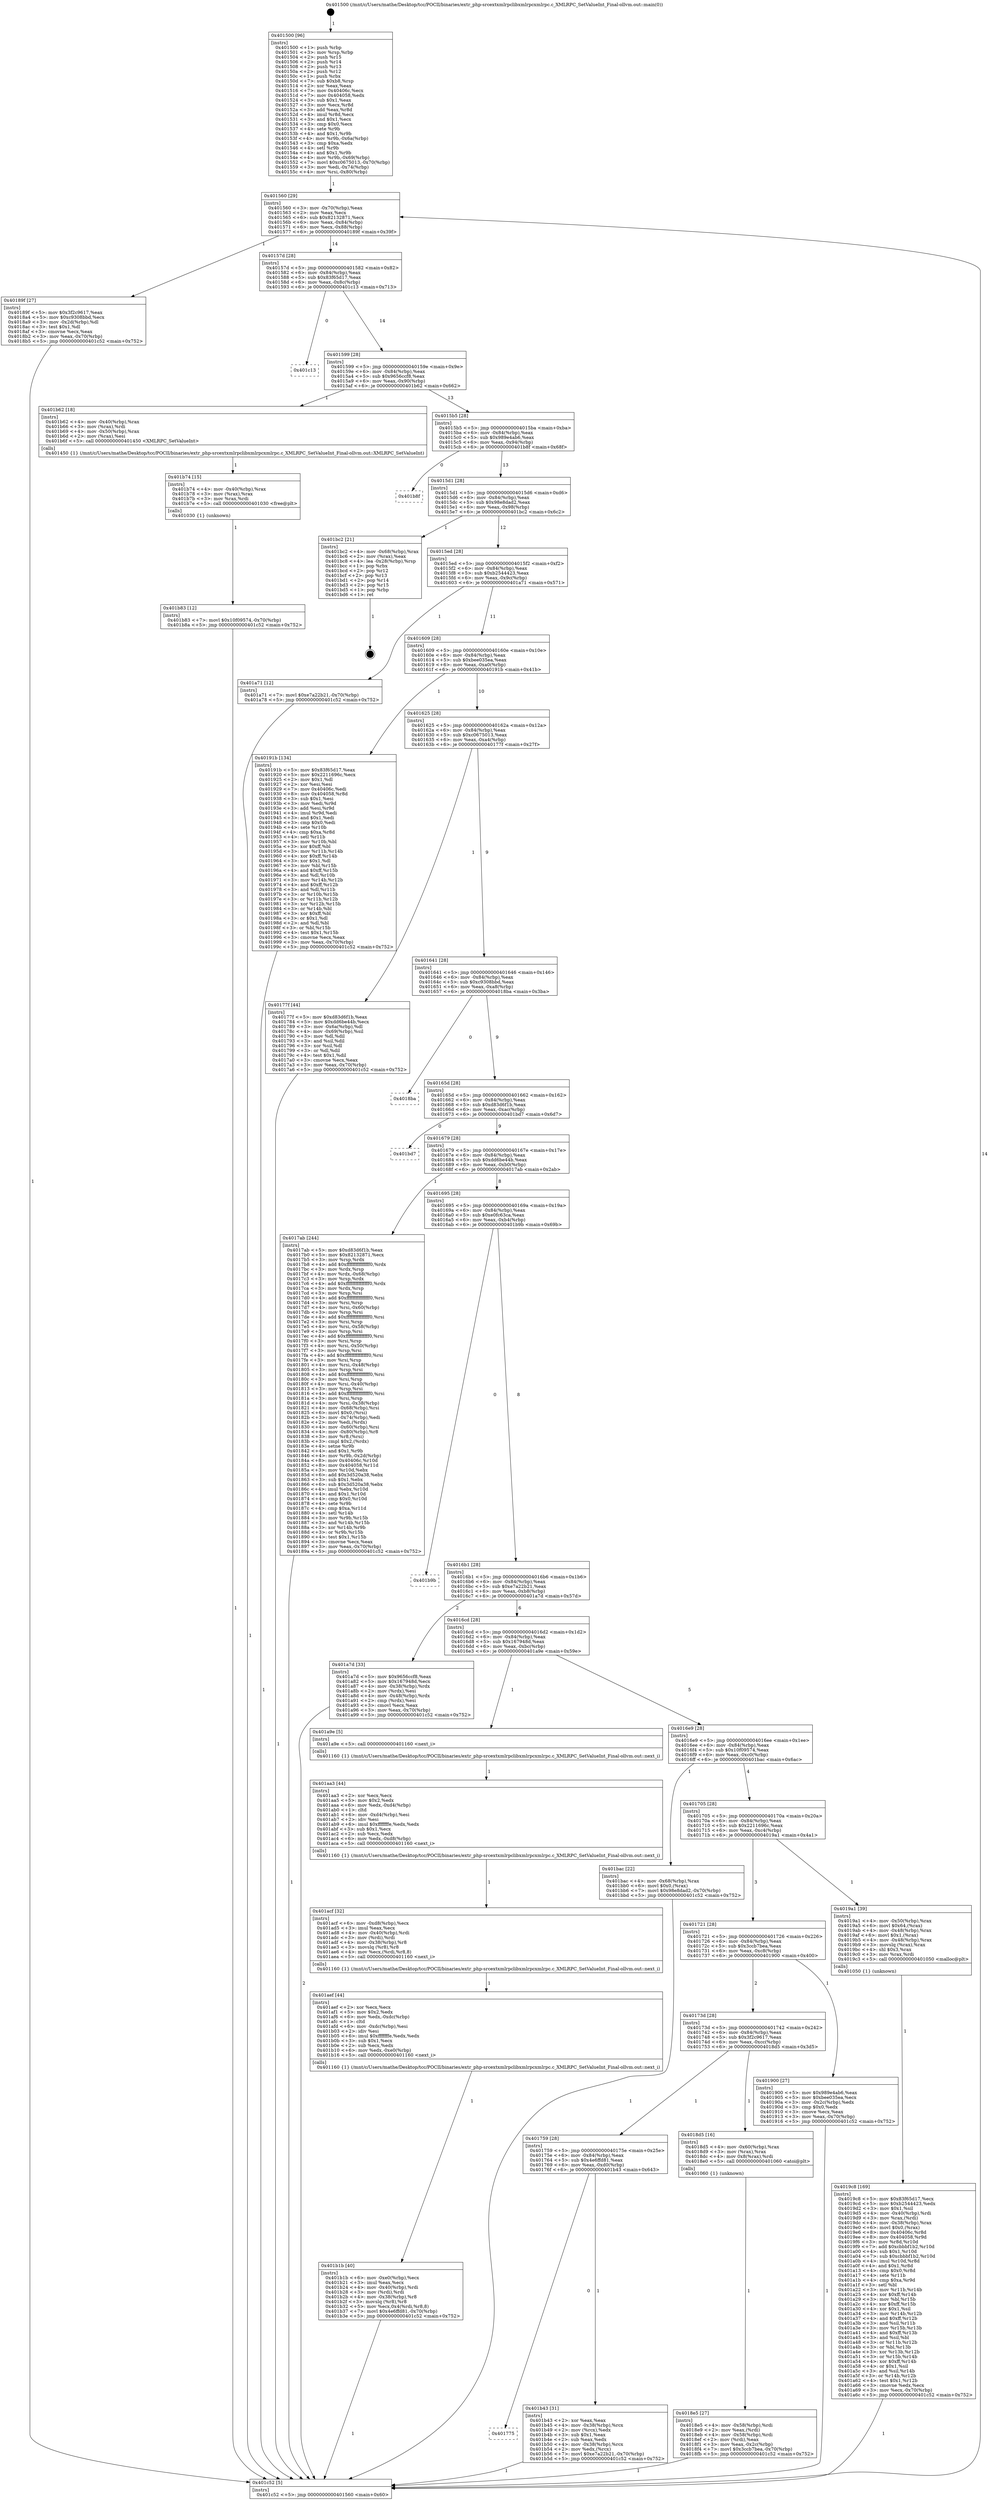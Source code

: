 digraph "0x401500" {
  label = "0x401500 (/mnt/c/Users/mathe/Desktop/tcc/POCII/binaries/extr_php-srcextxmlrpclibxmlrpcxmlrpc.c_XMLRPC_SetValueInt_Final-ollvm.out::main(0))"
  labelloc = "t"
  node[shape=record]

  Entry [label="",width=0.3,height=0.3,shape=circle,fillcolor=black,style=filled]
  "0x401560" [label="{
     0x401560 [29]\l
     | [instrs]\l
     &nbsp;&nbsp;0x401560 \<+3\>: mov -0x70(%rbp),%eax\l
     &nbsp;&nbsp;0x401563 \<+2\>: mov %eax,%ecx\l
     &nbsp;&nbsp;0x401565 \<+6\>: sub $0x82132871,%ecx\l
     &nbsp;&nbsp;0x40156b \<+6\>: mov %eax,-0x84(%rbp)\l
     &nbsp;&nbsp;0x401571 \<+6\>: mov %ecx,-0x88(%rbp)\l
     &nbsp;&nbsp;0x401577 \<+6\>: je 000000000040189f \<main+0x39f\>\l
  }"]
  "0x40189f" [label="{
     0x40189f [27]\l
     | [instrs]\l
     &nbsp;&nbsp;0x40189f \<+5\>: mov $0x3f2c9617,%eax\l
     &nbsp;&nbsp;0x4018a4 \<+5\>: mov $0xc9308bbd,%ecx\l
     &nbsp;&nbsp;0x4018a9 \<+3\>: mov -0x2d(%rbp),%dl\l
     &nbsp;&nbsp;0x4018ac \<+3\>: test $0x1,%dl\l
     &nbsp;&nbsp;0x4018af \<+3\>: cmovne %ecx,%eax\l
     &nbsp;&nbsp;0x4018b2 \<+3\>: mov %eax,-0x70(%rbp)\l
     &nbsp;&nbsp;0x4018b5 \<+5\>: jmp 0000000000401c52 \<main+0x752\>\l
  }"]
  "0x40157d" [label="{
     0x40157d [28]\l
     | [instrs]\l
     &nbsp;&nbsp;0x40157d \<+5\>: jmp 0000000000401582 \<main+0x82\>\l
     &nbsp;&nbsp;0x401582 \<+6\>: mov -0x84(%rbp),%eax\l
     &nbsp;&nbsp;0x401588 \<+5\>: sub $0x83f65d17,%eax\l
     &nbsp;&nbsp;0x40158d \<+6\>: mov %eax,-0x8c(%rbp)\l
     &nbsp;&nbsp;0x401593 \<+6\>: je 0000000000401c13 \<main+0x713\>\l
  }"]
  Exit [label="",width=0.3,height=0.3,shape=circle,fillcolor=black,style=filled,peripheries=2]
  "0x401c13" [label="{
     0x401c13\l
  }", style=dashed]
  "0x401599" [label="{
     0x401599 [28]\l
     | [instrs]\l
     &nbsp;&nbsp;0x401599 \<+5\>: jmp 000000000040159e \<main+0x9e\>\l
     &nbsp;&nbsp;0x40159e \<+6\>: mov -0x84(%rbp),%eax\l
     &nbsp;&nbsp;0x4015a4 \<+5\>: sub $0x9656ccf8,%eax\l
     &nbsp;&nbsp;0x4015a9 \<+6\>: mov %eax,-0x90(%rbp)\l
     &nbsp;&nbsp;0x4015af \<+6\>: je 0000000000401b62 \<main+0x662\>\l
  }"]
  "0x401b83" [label="{
     0x401b83 [12]\l
     | [instrs]\l
     &nbsp;&nbsp;0x401b83 \<+7\>: movl $0x10f09574,-0x70(%rbp)\l
     &nbsp;&nbsp;0x401b8a \<+5\>: jmp 0000000000401c52 \<main+0x752\>\l
  }"]
  "0x401b62" [label="{
     0x401b62 [18]\l
     | [instrs]\l
     &nbsp;&nbsp;0x401b62 \<+4\>: mov -0x40(%rbp),%rax\l
     &nbsp;&nbsp;0x401b66 \<+3\>: mov (%rax),%rdi\l
     &nbsp;&nbsp;0x401b69 \<+4\>: mov -0x50(%rbp),%rax\l
     &nbsp;&nbsp;0x401b6d \<+2\>: mov (%rax),%esi\l
     &nbsp;&nbsp;0x401b6f \<+5\>: call 0000000000401450 \<XMLRPC_SetValueInt\>\l
     | [calls]\l
     &nbsp;&nbsp;0x401450 \{1\} (/mnt/c/Users/mathe/Desktop/tcc/POCII/binaries/extr_php-srcextxmlrpclibxmlrpcxmlrpc.c_XMLRPC_SetValueInt_Final-ollvm.out::XMLRPC_SetValueInt)\l
  }"]
  "0x4015b5" [label="{
     0x4015b5 [28]\l
     | [instrs]\l
     &nbsp;&nbsp;0x4015b5 \<+5\>: jmp 00000000004015ba \<main+0xba\>\l
     &nbsp;&nbsp;0x4015ba \<+6\>: mov -0x84(%rbp),%eax\l
     &nbsp;&nbsp;0x4015c0 \<+5\>: sub $0x989e4ab6,%eax\l
     &nbsp;&nbsp;0x4015c5 \<+6\>: mov %eax,-0x94(%rbp)\l
     &nbsp;&nbsp;0x4015cb \<+6\>: je 0000000000401b8f \<main+0x68f\>\l
  }"]
  "0x401b74" [label="{
     0x401b74 [15]\l
     | [instrs]\l
     &nbsp;&nbsp;0x401b74 \<+4\>: mov -0x40(%rbp),%rax\l
     &nbsp;&nbsp;0x401b78 \<+3\>: mov (%rax),%rax\l
     &nbsp;&nbsp;0x401b7b \<+3\>: mov %rax,%rdi\l
     &nbsp;&nbsp;0x401b7e \<+5\>: call 0000000000401030 \<free@plt\>\l
     | [calls]\l
     &nbsp;&nbsp;0x401030 \{1\} (unknown)\l
  }"]
  "0x401b8f" [label="{
     0x401b8f\l
  }", style=dashed]
  "0x4015d1" [label="{
     0x4015d1 [28]\l
     | [instrs]\l
     &nbsp;&nbsp;0x4015d1 \<+5\>: jmp 00000000004015d6 \<main+0xd6\>\l
     &nbsp;&nbsp;0x4015d6 \<+6\>: mov -0x84(%rbp),%eax\l
     &nbsp;&nbsp;0x4015dc \<+5\>: sub $0x98e8dad2,%eax\l
     &nbsp;&nbsp;0x4015e1 \<+6\>: mov %eax,-0x98(%rbp)\l
     &nbsp;&nbsp;0x4015e7 \<+6\>: je 0000000000401bc2 \<main+0x6c2\>\l
  }"]
  "0x401775" [label="{
     0x401775\l
  }", style=dashed]
  "0x401bc2" [label="{
     0x401bc2 [21]\l
     | [instrs]\l
     &nbsp;&nbsp;0x401bc2 \<+4\>: mov -0x68(%rbp),%rax\l
     &nbsp;&nbsp;0x401bc6 \<+2\>: mov (%rax),%eax\l
     &nbsp;&nbsp;0x401bc8 \<+4\>: lea -0x28(%rbp),%rsp\l
     &nbsp;&nbsp;0x401bcc \<+1\>: pop %rbx\l
     &nbsp;&nbsp;0x401bcd \<+2\>: pop %r12\l
     &nbsp;&nbsp;0x401bcf \<+2\>: pop %r13\l
     &nbsp;&nbsp;0x401bd1 \<+2\>: pop %r14\l
     &nbsp;&nbsp;0x401bd3 \<+2\>: pop %r15\l
     &nbsp;&nbsp;0x401bd5 \<+1\>: pop %rbp\l
     &nbsp;&nbsp;0x401bd6 \<+1\>: ret\l
  }"]
  "0x4015ed" [label="{
     0x4015ed [28]\l
     | [instrs]\l
     &nbsp;&nbsp;0x4015ed \<+5\>: jmp 00000000004015f2 \<main+0xf2\>\l
     &nbsp;&nbsp;0x4015f2 \<+6\>: mov -0x84(%rbp),%eax\l
     &nbsp;&nbsp;0x4015f8 \<+5\>: sub $0xb2544423,%eax\l
     &nbsp;&nbsp;0x4015fd \<+6\>: mov %eax,-0x9c(%rbp)\l
     &nbsp;&nbsp;0x401603 \<+6\>: je 0000000000401a71 \<main+0x571\>\l
  }"]
  "0x401b43" [label="{
     0x401b43 [31]\l
     | [instrs]\l
     &nbsp;&nbsp;0x401b43 \<+2\>: xor %eax,%eax\l
     &nbsp;&nbsp;0x401b45 \<+4\>: mov -0x38(%rbp),%rcx\l
     &nbsp;&nbsp;0x401b49 \<+2\>: mov (%rcx),%edx\l
     &nbsp;&nbsp;0x401b4b \<+3\>: sub $0x1,%eax\l
     &nbsp;&nbsp;0x401b4e \<+2\>: sub %eax,%edx\l
     &nbsp;&nbsp;0x401b50 \<+4\>: mov -0x38(%rbp),%rcx\l
     &nbsp;&nbsp;0x401b54 \<+2\>: mov %edx,(%rcx)\l
     &nbsp;&nbsp;0x401b56 \<+7\>: movl $0xe7a22b21,-0x70(%rbp)\l
     &nbsp;&nbsp;0x401b5d \<+5\>: jmp 0000000000401c52 \<main+0x752\>\l
  }"]
  "0x401a71" [label="{
     0x401a71 [12]\l
     | [instrs]\l
     &nbsp;&nbsp;0x401a71 \<+7\>: movl $0xe7a22b21,-0x70(%rbp)\l
     &nbsp;&nbsp;0x401a78 \<+5\>: jmp 0000000000401c52 \<main+0x752\>\l
  }"]
  "0x401609" [label="{
     0x401609 [28]\l
     | [instrs]\l
     &nbsp;&nbsp;0x401609 \<+5\>: jmp 000000000040160e \<main+0x10e\>\l
     &nbsp;&nbsp;0x40160e \<+6\>: mov -0x84(%rbp),%eax\l
     &nbsp;&nbsp;0x401614 \<+5\>: sub $0xbee035ea,%eax\l
     &nbsp;&nbsp;0x401619 \<+6\>: mov %eax,-0xa0(%rbp)\l
     &nbsp;&nbsp;0x40161f \<+6\>: je 000000000040191b \<main+0x41b\>\l
  }"]
  "0x401b1b" [label="{
     0x401b1b [40]\l
     | [instrs]\l
     &nbsp;&nbsp;0x401b1b \<+6\>: mov -0xe0(%rbp),%ecx\l
     &nbsp;&nbsp;0x401b21 \<+3\>: imul %eax,%ecx\l
     &nbsp;&nbsp;0x401b24 \<+4\>: mov -0x40(%rbp),%rdi\l
     &nbsp;&nbsp;0x401b28 \<+3\>: mov (%rdi),%rdi\l
     &nbsp;&nbsp;0x401b2b \<+4\>: mov -0x38(%rbp),%r8\l
     &nbsp;&nbsp;0x401b2f \<+3\>: movslq (%r8),%r8\l
     &nbsp;&nbsp;0x401b32 \<+5\>: mov %ecx,0x4(%rdi,%r8,8)\l
     &nbsp;&nbsp;0x401b37 \<+7\>: movl $0x4e6ffd81,-0x70(%rbp)\l
     &nbsp;&nbsp;0x401b3e \<+5\>: jmp 0000000000401c52 \<main+0x752\>\l
  }"]
  "0x40191b" [label="{
     0x40191b [134]\l
     | [instrs]\l
     &nbsp;&nbsp;0x40191b \<+5\>: mov $0x83f65d17,%eax\l
     &nbsp;&nbsp;0x401920 \<+5\>: mov $0x2211696c,%ecx\l
     &nbsp;&nbsp;0x401925 \<+2\>: mov $0x1,%dl\l
     &nbsp;&nbsp;0x401927 \<+2\>: xor %esi,%esi\l
     &nbsp;&nbsp;0x401929 \<+7\>: mov 0x40406c,%edi\l
     &nbsp;&nbsp;0x401930 \<+8\>: mov 0x404058,%r8d\l
     &nbsp;&nbsp;0x401938 \<+3\>: sub $0x1,%esi\l
     &nbsp;&nbsp;0x40193b \<+3\>: mov %edi,%r9d\l
     &nbsp;&nbsp;0x40193e \<+3\>: add %esi,%r9d\l
     &nbsp;&nbsp;0x401941 \<+4\>: imul %r9d,%edi\l
     &nbsp;&nbsp;0x401945 \<+3\>: and $0x1,%edi\l
     &nbsp;&nbsp;0x401948 \<+3\>: cmp $0x0,%edi\l
     &nbsp;&nbsp;0x40194b \<+4\>: sete %r10b\l
     &nbsp;&nbsp;0x40194f \<+4\>: cmp $0xa,%r8d\l
     &nbsp;&nbsp;0x401953 \<+4\>: setl %r11b\l
     &nbsp;&nbsp;0x401957 \<+3\>: mov %r10b,%bl\l
     &nbsp;&nbsp;0x40195a \<+3\>: xor $0xff,%bl\l
     &nbsp;&nbsp;0x40195d \<+3\>: mov %r11b,%r14b\l
     &nbsp;&nbsp;0x401960 \<+4\>: xor $0xff,%r14b\l
     &nbsp;&nbsp;0x401964 \<+3\>: xor $0x1,%dl\l
     &nbsp;&nbsp;0x401967 \<+3\>: mov %bl,%r15b\l
     &nbsp;&nbsp;0x40196a \<+4\>: and $0xff,%r15b\l
     &nbsp;&nbsp;0x40196e \<+3\>: and %dl,%r10b\l
     &nbsp;&nbsp;0x401971 \<+3\>: mov %r14b,%r12b\l
     &nbsp;&nbsp;0x401974 \<+4\>: and $0xff,%r12b\l
     &nbsp;&nbsp;0x401978 \<+3\>: and %dl,%r11b\l
     &nbsp;&nbsp;0x40197b \<+3\>: or %r10b,%r15b\l
     &nbsp;&nbsp;0x40197e \<+3\>: or %r11b,%r12b\l
     &nbsp;&nbsp;0x401981 \<+3\>: xor %r12b,%r15b\l
     &nbsp;&nbsp;0x401984 \<+3\>: or %r14b,%bl\l
     &nbsp;&nbsp;0x401987 \<+3\>: xor $0xff,%bl\l
     &nbsp;&nbsp;0x40198a \<+3\>: or $0x1,%dl\l
     &nbsp;&nbsp;0x40198d \<+2\>: and %dl,%bl\l
     &nbsp;&nbsp;0x40198f \<+3\>: or %bl,%r15b\l
     &nbsp;&nbsp;0x401992 \<+4\>: test $0x1,%r15b\l
     &nbsp;&nbsp;0x401996 \<+3\>: cmovne %ecx,%eax\l
     &nbsp;&nbsp;0x401999 \<+3\>: mov %eax,-0x70(%rbp)\l
     &nbsp;&nbsp;0x40199c \<+5\>: jmp 0000000000401c52 \<main+0x752\>\l
  }"]
  "0x401625" [label="{
     0x401625 [28]\l
     | [instrs]\l
     &nbsp;&nbsp;0x401625 \<+5\>: jmp 000000000040162a \<main+0x12a\>\l
     &nbsp;&nbsp;0x40162a \<+6\>: mov -0x84(%rbp),%eax\l
     &nbsp;&nbsp;0x401630 \<+5\>: sub $0xc0675013,%eax\l
     &nbsp;&nbsp;0x401635 \<+6\>: mov %eax,-0xa4(%rbp)\l
     &nbsp;&nbsp;0x40163b \<+6\>: je 000000000040177f \<main+0x27f\>\l
  }"]
  "0x401aef" [label="{
     0x401aef [44]\l
     | [instrs]\l
     &nbsp;&nbsp;0x401aef \<+2\>: xor %ecx,%ecx\l
     &nbsp;&nbsp;0x401af1 \<+5\>: mov $0x2,%edx\l
     &nbsp;&nbsp;0x401af6 \<+6\>: mov %edx,-0xdc(%rbp)\l
     &nbsp;&nbsp;0x401afc \<+1\>: cltd\l
     &nbsp;&nbsp;0x401afd \<+6\>: mov -0xdc(%rbp),%esi\l
     &nbsp;&nbsp;0x401b03 \<+2\>: idiv %esi\l
     &nbsp;&nbsp;0x401b05 \<+6\>: imul $0xfffffffe,%edx,%edx\l
     &nbsp;&nbsp;0x401b0b \<+3\>: sub $0x1,%ecx\l
     &nbsp;&nbsp;0x401b0e \<+2\>: sub %ecx,%edx\l
     &nbsp;&nbsp;0x401b10 \<+6\>: mov %edx,-0xe0(%rbp)\l
     &nbsp;&nbsp;0x401b16 \<+5\>: call 0000000000401160 \<next_i\>\l
     | [calls]\l
     &nbsp;&nbsp;0x401160 \{1\} (/mnt/c/Users/mathe/Desktop/tcc/POCII/binaries/extr_php-srcextxmlrpclibxmlrpcxmlrpc.c_XMLRPC_SetValueInt_Final-ollvm.out::next_i)\l
  }"]
  "0x40177f" [label="{
     0x40177f [44]\l
     | [instrs]\l
     &nbsp;&nbsp;0x40177f \<+5\>: mov $0xd83d6f1b,%eax\l
     &nbsp;&nbsp;0x401784 \<+5\>: mov $0xdd6be44b,%ecx\l
     &nbsp;&nbsp;0x401789 \<+3\>: mov -0x6a(%rbp),%dl\l
     &nbsp;&nbsp;0x40178c \<+4\>: mov -0x69(%rbp),%sil\l
     &nbsp;&nbsp;0x401790 \<+3\>: mov %dl,%dil\l
     &nbsp;&nbsp;0x401793 \<+3\>: and %sil,%dil\l
     &nbsp;&nbsp;0x401796 \<+3\>: xor %sil,%dl\l
     &nbsp;&nbsp;0x401799 \<+3\>: or %dl,%dil\l
     &nbsp;&nbsp;0x40179c \<+4\>: test $0x1,%dil\l
     &nbsp;&nbsp;0x4017a0 \<+3\>: cmovne %ecx,%eax\l
     &nbsp;&nbsp;0x4017a3 \<+3\>: mov %eax,-0x70(%rbp)\l
     &nbsp;&nbsp;0x4017a6 \<+5\>: jmp 0000000000401c52 \<main+0x752\>\l
  }"]
  "0x401641" [label="{
     0x401641 [28]\l
     | [instrs]\l
     &nbsp;&nbsp;0x401641 \<+5\>: jmp 0000000000401646 \<main+0x146\>\l
     &nbsp;&nbsp;0x401646 \<+6\>: mov -0x84(%rbp),%eax\l
     &nbsp;&nbsp;0x40164c \<+5\>: sub $0xc9308bbd,%eax\l
     &nbsp;&nbsp;0x401651 \<+6\>: mov %eax,-0xa8(%rbp)\l
     &nbsp;&nbsp;0x401657 \<+6\>: je 00000000004018ba \<main+0x3ba\>\l
  }"]
  "0x401c52" [label="{
     0x401c52 [5]\l
     | [instrs]\l
     &nbsp;&nbsp;0x401c52 \<+5\>: jmp 0000000000401560 \<main+0x60\>\l
  }"]
  "0x401500" [label="{
     0x401500 [96]\l
     | [instrs]\l
     &nbsp;&nbsp;0x401500 \<+1\>: push %rbp\l
     &nbsp;&nbsp;0x401501 \<+3\>: mov %rsp,%rbp\l
     &nbsp;&nbsp;0x401504 \<+2\>: push %r15\l
     &nbsp;&nbsp;0x401506 \<+2\>: push %r14\l
     &nbsp;&nbsp;0x401508 \<+2\>: push %r13\l
     &nbsp;&nbsp;0x40150a \<+2\>: push %r12\l
     &nbsp;&nbsp;0x40150c \<+1\>: push %rbx\l
     &nbsp;&nbsp;0x40150d \<+7\>: sub $0xb8,%rsp\l
     &nbsp;&nbsp;0x401514 \<+2\>: xor %eax,%eax\l
     &nbsp;&nbsp;0x401516 \<+7\>: mov 0x40406c,%ecx\l
     &nbsp;&nbsp;0x40151d \<+7\>: mov 0x404058,%edx\l
     &nbsp;&nbsp;0x401524 \<+3\>: sub $0x1,%eax\l
     &nbsp;&nbsp;0x401527 \<+3\>: mov %ecx,%r8d\l
     &nbsp;&nbsp;0x40152a \<+3\>: add %eax,%r8d\l
     &nbsp;&nbsp;0x40152d \<+4\>: imul %r8d,%ecx\l
     &nbsp;&nbsp;0x401531 \<+3\>: and $0x1,%ecx\l
     &nbsp;&nbsp;0x401534 \<+3\>: cmp $0x0,%ecx\l
     &nbsp;&nbsp;0x401537 \<+4\>: sete %r9b\l
     &nbsp;&nbsp;0x40153b \<+4\>: and $0x1,%r9b\l
     &nbsp;&nbsp;0x40153f \<+4\>: mov %r9b,-0x6a(%rbp)\l
     &nbsp;&nbsp;0x401543 \<+3\>: cmp $0xa,%edx\l
     &nbsp;&nbsp;0x401546 \<+4\>: setl %r9b\l
     &nbsp;&nbsp;0x40154a \<+4\>: and $0x1,%r9b\l
     &nbsp;&nbsp;0x40154e \<+4\>: mov %r9b,-0x69(%rbp)\l
     &nbsp;&nbsp;0x401552 \<+7\>: movl $0xc0675013,-0x70(%rbp)\l
     &nbsp;&nbsp;0x401559 \<+3\>: mov %edi,-0x74(%rbp)\l
     &nbsp;&nbsp;0x40155c \<+4\>: mov %rsi,-0x80(%rbp)\l
  }"]
  "0x401acf" [label="{
     0x401acf [32]\l
     | [instrs]\l
     &nbsp;&nbsp;0x401acf \<+6\>: mov -0xd8(%rbp),%ecx\l
     &nbsp;&nbsp;0x401ad5 \<+3\>: imul %eax,%ecx\l
     &nbsp;&nbsp;0x401ad8 \<+4\>: mov -0x40(%rbp),%rdi\l
     &nbsp;&nbsp;0x401adc \<+3\>: mov (%rdi),%rdi\l
     &nbsp;&nbsp;0x401adf \<+4\>: mov -0x38(%rbp),%r8\l
     &nbsp;&nbsp;0x401ae3 \<+3\>: movslq (%r8),%r8\l
     &nbsp;&nbsp;0x401ae6 \<+4\>: mov %ecx,(%rdi,%r8,8)\l
     &nbsp;&nbsp;0x401aea \<+5\>: call 0000000000401160 \<next_i\>\l
     | [calls]\l
     &nbsp;&nbsp;0x401160 \{1\} (/mnt/c/Users/mathe/Desktop/tcc/POCII/binaries/extr_php-srcextxmlrpclibxmlrpcxmlrpc.c_XMLRPC_SetValueInt_Final-ollvm.out::next_i)\l
  }"]
  "0x4018ba" [label="{
     0x4018ba\l
  }", style=dashed]
  "0x40165d" [label="{
     0x40165d [28]\l
     | [instrs]\l
     &nbsp;&nbsp;0x40165d \<+5\>: jmp 0000000000401662 \<main+0x162\>\l
     &nbsp;&nbsp;0x401662 \<+6\>: mov -0x84(%rbp),%eax\l
     &nbsp;&nbsp;0x401668 \<+5\>: sub $0xd83d6f1b,%eax\l
     &nbsp;&nbsp;0x40166d \<+6\>: mov %eax,-0xac(%rbp)\l
     &nbsp;&nbsp;0x401673 \<+6\>: je 0000000000401bd7 \<main+0x6d7\>\l
  }"]
  "0x401aa3" [label="{
     0x401aa3 [44]\l
     | [instrs]\l
     &nbsp;&nbsp;0x401aa3 \<+2\>: xor %ecx,%ecx\l
     &nbsp;&nbsp;0x401aa5 \<+5\>: mov $0x2,%edx\l
     &nbsp;&nbsp;0x401aaa \<+6\>: mov %edx,-0xd4(%rbp)\l
     &nbsp;&nbsp;0x401ab0 \<+1\>: cltd\l
     &nbsp;&nbsp;0x401ab1 \<+6\>: mov -0xd4(%rbp),%esi\l
     &nbsp;&nbsp;0x401ab7 \<+2\>: idiv %esi\l
     &nbsp;&nbsp;0x401ab9 \<+6\>: imul $0xfffffffe,%edx,%edx\l
     &nbsp;&nbsp;0x401abf \<+3\>: sub $0x1,%ecx\l
     &nbsp;&nbsp;0x401ac2 \<+2\>: sub %ecx,%edx\l
     &nbsp;&nbsp;0x401ac4 \<+6\>: mov %edx,-0xd8(%rbp)\l
     &nbsp;&nbsp;0x401aca \<+5\>: call 0000000000401160 \<next_i\>\l
     | [calls]\l
     &nbsp;&nbsp;0x401160 \{1\} (/mnt/c/Users/mathe/Desktop/tcc/POCII/binaries/extr_php-srcextxmlrpclibxmlrpcxmlrpc.c_XMLRPC_SetValueInt_Final-ollvm.out::next_i)\l
  }"]
  "0x401bd7" [label="{
     0x401bd7\l
  }", style=dashed]
  "0x401679" [label="{
     0x401679 [28]\l
     | [instrs]\l
     &nbsp;&nbsp;0x401679 \<+5\>: jmp 000000000040167e \<main+0x17e\>\l
     &nbsp;&nbsp;0x40167e \<+6\>: mov -0x84(%rbp),%eax\l
     &nbsp;&nbsp;0x401684 \<+5\>: sub $0xdd6be44b,%eax\l
     &nbsp;&nbsp;0x401689 \<+6\>: mov %eax,-0xb0(%rbp)\l
     &nbsp;&nbsp;0x40168f \<+6\>: je 00000000004017ab \<main+0x2ab\>\l
  }"]
  "0x4019c8" [label="{
     0x4019c8 [169]\l
     | [instrs]\l
     &nbsp;&nbsp;0x4019c8 \<+5\>: mov $0x83f65d17,%ecx\l
     &nbsp;&nbsp;0x4019cd \<+5\>: mov $0xb2544423,%edx\l
     &nbsp;&nbsp;0x4019d2 \<+3\>: mov $0x1,%sil\l
     &nbsp;&nbsp;0x4019d5 \<+4\>: mov -0x40(%rbp),%rdi\l
     &nbsp;&nbsp;0x4019d9 \<+3\>: mov %rax,(%rdi)\l
     &nbsp;&nbsp;0x4019dc \<+4\>: mov -0x38(%rbp),%rax\l
     &nbsp;&nbsp;0x4019e0 \<+6\>: movl $0x0,(%rax)\l
     &nbsp;&nbsp;0x4019e6 \<+8\>: mov 0x40406c,%r8d\l
     &nbsp;&nbsp;0x4019ee \<+8\>: mov 0x404058,%r9d\l
     &nbsp;&nbsp;0x4019f6 \<+3\>: mov %r8d,%r10d\l
     &nbsp;&nbsp;0x4019f9 \<+7\>: add $0xcbbbf1b2,%r10d\l
     &nbsp;&nbsp;0x401a00 \<+4\>: sub $0x1,%r10d\l
     &nbsp;&nbsp;0x401a04 \<+7\>: sub $0xcbbbf1b2,%r10d\l
     &nbsp;&nbsp;0x401a0b \<+4\>: imul %r10d,%r8d\l
     &nbsp;&nbsp;0x401a0f \<+4\>: and $0x1,%r8d\l
     &nbsp;&nbsp;0x401a13 \<+4\>: cmp $0x0,%r8d\l
     &nbsp;&nbsp;0x401a17 \<+4\>: sete %r11b\l
     &nbsp;&nbsp;0x401a1b \<+4\>: cmp $0xa,%r9d\l
     &nbsp;&nbsp;0x401a1f \<+3\>: setl %bl\l
     &nbsp;&nbsp;0x401a22 \<+3\>: mov %r11b,%r14b\l
     &nbsp;&nbsp;0x401a25 \<+4\>: xor $0xff,%r14b\l
     &nbsp;&nbsp;0x401a29 \<+3\>: mov %bl,%r15b\l
     &nbsp;&nbsp;0x401a2c \<+4\>: xor $0xff,%r15b\l
     &nbsp;&nbsp;0x401a30 \<+4\>: xor $0x1,%sil\l
     &nbsp;&nbsp;0x401a34 \<+3\>: mov %r14b,%r12b\l
     &nbsp;&nbsp;0x401a37 \<+4\>: and $0xff,%r12b\l
     &nbsp;&nbsp;0x401a3b \<+3\>: and %sil,%r11b\l
     &nbsp;&nbsp;0x401a3e \<+3\>: mov %r15b,%r13b\l
     &nbsp;&nbsp;0x401a41 \<+4\>: and $0xff,%r13b\l
     &nbsp;&nbsp;0x401a45 \<+3\>: and %sil,%bl\l
     &nbsp;&nbsp;0x401a48 \<+3\>: or %r11b,%r12b\l
     &nbsp;&nbsp;0x401a4b \<+3\>: or %bl,%r13b\l
     &nbsp;&nbsp;0x401a4e \<+3\>: xor %r13b,%r12b\l
     &nbsp;&nbsp;0x401a51 \<+3\>: or %r15b,%r14b\l
     &nbsp;&nbsp;0x401a54 \<+4\>: xor $0xff,%r14b\l
     &nbsp;&nbsp;0x401a58 \<+4\>: or $0x1,%sil\l
     &nbsp;&nbsp;0x401a5c \<+3\>: and %sil,%r14b\l
     &nbsp;&nbsp;0x401a5f \<+3\>: or %r14b,%r12b\l
     &nbsp;&nbsp;0x401a62 \<+4\>: test $0x1,%r12b\l
     &nbsp;&nbsp;0x401a66 \<+3\>: cmovne %edx,%ecx\l
     &nbsp;&nbsp;0x401a69 \<+3\>: mov %ecx,-0x70(%rbp)\l
     &nbsp;&nbsp;0x401a6c \<+5\>: jmp 0000000000401c52 \<main+0x752\>\l
  }"]
  "0x4017ab" [label="{
     0x4017ab [244]\l
     | [instrs]\l
     &nbsp;&nbsp;0x4017ab \<+5\>: mov $0xd83d6f1b,%eax\l
     &nbsp;&nbsp;0x4017b0 \<+5\>: mov $0x82132871,%ecx\l
     &nbsp;&nbsp;0x4017b5 \<+3\>: mov %rsp,%rdx\l
     &nbsp;&nbsp;0x4017b8 \<+4\>: add $0xfffffffffffffff0,%rdx\l
     &nbsp;&nbsp;0x4017bc \<+3\>: mov %rdx,%rsp\l
     &nbsp;&nbsp;0x4017bf \<+4\>: mov %rdx,-0x68(%rbp)\l
     &nbsp;&nbsp;0x4017c3 \<+3\>: mov %rsp,%rdx\l
     &nbsp;&nbsp;0x4017c6 \<+4\>: add $0xfffffffffffffff0,%rdx\l
     &nbsp;&nbsp;0x4017ca \<+3\>: mov %rdx,%rsp\l
     &nbsp;&nbsp;0x4017cd \<+3\>: mov %rsp,%rsi\l
     &nbsp;&nbsp;0x4017d0 \<+4\>: add $0xfffffffffffffff0,%rsi\l
     &nbsp;&nbsp;0x4017d4 \<+3\>: mov %rsi,%rsp\l
     &nbsp;&nbsp;0x4017d7 \<+4\>: mov %rsi,-0x60(%rbp)\l
     &nbsp;&nbsp;0x4017db \<+3\>: mov %rsp,%rsi\l
     &nbsp;&nbsp;0x4017de \<+4\>: add $0xfffffffffffffff0,%rsi\l
     &nbsp;&nbsp;0x4017e2 \<+3\>: mov %rsi,%rsp\l
     &nbsp;&nbsp;0x4017e5 \<+4\>: mov %rsi,-0x58(%rbp)\l
     &nbsp;&nbsp;0x4017e9 \<+3\>: mov %rsp,%rsi\l
     &nbsp;&nbsp;0x4017ec \<+4\>: add $0xfffffffffffffff0,%rsi\l
     &nbsp;&nbsp;0x4017f0 \<+3\>: mov %rsi,%rsp\l
     &nbsp;&nbsp;0x4017f3 \<+4\>: mov %rsi,-0x50(%rbp)\l
     &nbsp;&nbsp;0x4017f7 \<+3\>: mov %rsp,%rsi\l
     &nbsp;&nbsp;0x4017fa \<+4\>: add $0xfffffffffffffff0,%rsi\l
     &nbsp;&nbsp;0x4017fe \<+3\>: mov %rsi,%rsp\l
     &nbsp;&nbsp;0x401801 \<+4\>: mov %rsi,-0x48(%rbp)\l
     &nbsp;&nbsp;0x401805 \<+3\>: mov %rsp,%rsi\l
     &nbsp;&nbsp;0x401808 \<+4\>: add $0xfffffffffffffff0,%rsi\l
     &nbsp;&nbsp;0x40180c \<+3\>: mov %rsi,%rsp\l
     &nbsp;&nbsp;0x40180f \<+4\>: mov %rsi,-0x40(%rbp)\l
     &nbsp;&nbsp;0x401813 \<+3\>: mov %rsp,%rsi\l
     &nbsp;&nbsp;0x401816 \<+4\>: add $0xfffffffffffffff0,%rsi\l
     &nbsp;&nbsp;0x40181a \<+3\>: mov %rsi,%rsp\l
     &nbsp;&nbsp;0x40181d \<+4\>: mov %rsi,-0x38(%rbp)\l
     &nbsp;&nbsp;0x401821 \<+4\>: mov -0x68(%rbp),%rsi\l
     &nbsp;&nbsp;0x401825 \<+6\>: movl $0x0,(%rsi)\l
     &nbsp;&nbsp;0x40182b \<+3\>: mov -0x74(%rbp),%edi\l
     &nbsp;&nbsp;0x40182e \<+2\>: mov %edi,(%rdx)\l
     &nbsp;&nbsp;0x401830 \<+4\>: mov -0x60(%rbp),%rsi\l
     &nbsp;&nbsp;0x401834 \<+4\>: mov -0x80(%rbp),%r8\l
     &nbsp;&nbsp;0x401838 \<+3\>: mov %r8,(%rsi)\l
     &nbsp;&nbsp;0x40183b \<+3\>: cmpl $0x2,(%rdx)\l
     &nbsp;&nbsp;0x40183e \<+4\>: setne %r9b\l
     &nbsp;&nbsp;0x401842 \<+4\>: and $0x1,%r9b\l
     &nbsp;&nbsp;0x401846 \<+4\>: mov %r9b,-0x2d(%rbp)\l
     &nbsp;&nbsp;0x40184a \<+8\>: mov 0x40406c,%r10d\l
     &nbsp;&nbsp;0x401852 \<+8\>: mov 0x404058,%r11d\l
     &nbsp;&nbsp;0x40185a \<+3\>: mov %r10d,%ebx\l
     &nbsp;&nbsp;0x40185d \<+6\>: add $0x3d520a38,%ebx\l
     &nbsp;&nbsp;0x401863 \<+3\>: sub $0x1,%ebx\l
     &nbsp;&nbsp;0x401866 \<+6\>: sub $0x3d520a38,%ebx\l
     &nbsp;&nbsp;0x40186c \<+4\>: imul %ebx,%r10d\l
     &nbsp;&nbsp;0x401870 \<+4\>: and $0x1,%r10d\l
     &nbsp;&nbsp;0x401874 \<+4\>: cmp $0x0,%r10d\l
     &nbsp;&nbsp;0x401878 \<+4\>: sete %r9b\l
     &nbsp;&nbsp;0x40187c \<+4\>: cmp $0xa,%r11d\l
     &nbsp;&nbsp;0x401880 \<+4\>: setl %r14b\l
     &nbsp;&nbsp;0x401884 \<+3\>: mov %r9b,%r15b\l
     &nbsp;&nbsp;0x401887 \<+3\>: and %r14b,%r15b\l
     &nbsp;&nbsp;0x40188a \<+3\>: xor %r14b,%r9b\l
     &nbsp;&nbsp;0x40188d \<+3\>: or %r9b,%r15b\l
     &nbsp;&nbsp;0x401890 \<+4\>: test $0x1,%r15b\l
     &nbsp;&nbsp;0x401894 \<+3\>: cmovne %ecx,%eax\l
     &nbsp;&nbsp;0x401897 \<+3\>: mov %eax,-0x70(%rbp)\l
     &nbsp;&nbsp;0x40189a \<+5\>: jmp 0000000000401c52 \<main+0x752\>\l
  }"]
  "0x401695" [label="{
     0x401695 [28]\l
     | [instrs]\l
     &nbsp;&nbsp;0x401695 \<+5\>: jmp 000000000040169a \<main+0x19a\>\l
     &nbsp;&nbsp;0x40169a \<+6\>: mov -0x84(%rbp),%eax\l
     &nbsp;&nbsp;0x4016a0 \<+5\>: sub $0xe0fc63ca,%eax\l
     &nbsp;&nbsp;0x4016a5 \<+6\>: mov %eax,-0xb4(%rbp)\l
     &nbsp;&nbsp;0x4016ab \<+6\>: je 0000000000401b9b \<main+0x69b\>\l
  }"]
  "0x4018e5" [label="{
     0x4018e5 [27]\l
     | [instrs]\l
     &nbsp;&nbsp;0x4018e5 \<+4\>: mov -0x58(%rbp),%rdi\l
     &nbsp;&nbsp;0x4018e9 \<+2\>: mov %eax,(%rdi)\l
     &nbsp;&nbsp;0x4018eb \<+4\>: mov -0x58(%rbp),%rdi\l
     &nbsp;&nbsp;0x4018ef \<+2\>: mov (%rdi),%eax\l
     &nbsp;&nbsp;0x4018f1 \<+3\>: mov %eax,-0x2c(%rbp)\l
     &nbsp;&nbsp;0x4018f4 \<+7\>: movl $0x3ccb7bea,-0x70(%rbp)\l
     &nbsp;&nbsp;0x4018fb \<+5\>: jmp 0000000000401c52 \<main+0x752\>\l
  }"]
  "0x401759" [label="{
     0x401759 [28]\l
     | [instrs]\l
     &nbsp;&nbsp;0x401759 \<+5\>: jmp 000000000040175e \<main+0x25e\>\l
     &nbsp;&nbsp;0x40175e \<+6\>: mov -0x84(%rbp),%eax\l
     &nbsp;&nbsp;0x401764 \<+5\>: sub $0x4e6ffd81,%eax\l
     &nbsp;&nbsp;0x401769 \<+6\>: mov %eax,-0xd0(%rbp)\l
     &nbsp;&nbsp;0x40176f \<+6\>: je 0000000000401b43 \<main+0x643\>\l
  }"]
  "0x401b9b" [label="{
     0x401b9b\l
  }", style=dashed]
  "0x4016b1" [label="{
     0x4016b1 [28]\l
     | [instrs]\l
     &nbsp;&nbsp;0x4016b1 \<+5\>: jmp 00000000004016b6 \<main+0x1b6\>\l
     &nbsp;&nbsp;0x4016b6 \<+6\>: mov -0x84(%rbp),%eax\l
     &nbsp;&nbsp;0x4016bc \<+5\>: sub $0xe7a22b21,%eax\l
     &nbsp;&nbsp;0x4016c1 \<+6\>: mov %eax,-0xb8(%rbp)\l
     &nbsp;&nbsp;0x4016c7 \<+6\>: je 0000000000401a7d \<main+0x57d\>\l
  }"]
  "0x4018d5" [label="{
     0x4018d5 [16]\l
     | [instrs]\l
     &nbsp;&nbsp;0x4018d5 \<+4\>: mov -0x60(%rbp),%rax\l
     &nbsp;&nbsp;0x4018d9 \<+3\>: mov (%rax),%rax\l
     &nbsp;&nbsp;0x4018dc \<+4\>: mov 0x8(%rax),%rdi\l
     &nbsp;&nbsp;0x4018e0 \<+5\>: call 0000000000401060 \<atoi@plt\>\l
     | [calls]\l
     &nbsp;&nbsp;0x401060 \{1\} (unknown)\l
  }"]
  "0x401a7d" [label="{
     0x401a7d [33]\l
     | [instrs]\l
     &nbsp;&nbsp;0x401a7d \<+5\>: mov $0x9656ccf8,%eax\l
     &nbsp;&nbsp;0x401a82 \<+5\>: mov $0x167948d,%ecx\l
     &nbsp;&nbsp;0x401a87 \<+4\>: mov -0x38(%rbp),%rdx\l
     &nbsp;&nbsp;0x401a8b \<+2\>: mov (%rdx),%esi\l
     &nbsp;&nbsp;0x401a8d \<+4\>: mov -0x48(%rbp),%rdx\l
     &nbsp;&nbsp;0x401a91 \<+2\>: cmp (%rdx),%esi\l
     &nbsp;&nbsp;0x401a93 \<+3\>: cmovl %ecx,%eax\l
     &nbsp;&nbsp;0x401a96 \<+3\>: mov %eax,-0x70(%rbp)\l
     &nbsp;&nbsp;0x401a99 \<+5\>: jmp 0000000000401c52 \<main+0x752\>\l
  }"]
  "0x4016cd" [label="{
     0x4016cd [28]\l
     | [instrs]\l
     &nbsp;&nbsp;0x4016cd \<+5\>: jmp 00000000004016d2 \<main+0x1d2\>\l
     &nbsp;&nbsp;0x4016d2 \<+6\>: mov -0x84(%rbp),%eax\l
     &nbsp;&nbsp;0x4016d8 \<+5\>: sub $0x167948d,%eax\l
     &nbsp;&nbsp;0x4016dd \<+6\>: mov %eax,-0xbc(%rbp)\l
     &nbsp;&nbsp;0x4016e3 \<+6\>: je 0000000000401a9e \<main+0x59e\>\l
  }"]
  "0x40173d" [label="{
     0x40173d [28]\l
     | [instrs]\l
     &nbsp;&nbsp;0x40173d \<+5\>: jmp 0000000000401742 \<main+0x242\>\l
     &nbsp;&nbsp;0x401742 \<+6\>: mov -0x84(%rbp),%eax\l
     &nbsp;&nbsp;0x401748 \<+5\>: sub $0x3f2c9617,%eax\l
     &nbsp;&nbsp;0x40174d \<+6\>: mov %eax,-0xcc(%rbp)\l
     &nbsp;&nbsp;0x401753 \<+6\>: je 00000000004018d5 \<main+0x3d5\>\l
  }"]
  "0x401a9e" [label="{
     0x401a9e [5]\l
     | [instrs]\l
     &nbsp;&nbsp;0x401a9e \<+5\>: call 0000000000401160 \<next_i\>\l
     | [calls]\l
     &nbsp;&nbsp;0x401160 \{1\} (/mnt/c/Users/mathe/Desktop/tcc/POCII/binaries/extr_php-srcextxmlrpclibxmlrpcxmlrpc.c_XMLRPC_SetValueInt_Final-ollvm.out::next_i)\l
  }"]
  "0x4016e9" [label="{
     0x4016e9 [28]\l
     | [instrs]\l
     &nbsp;&nbsp;0x4016e9 \<+5\>: jmp 00000000004016ee \<main+0x1ee\>\l
     &nbsp;&nbsp;0x4016ee \<+6\>: mov -0x84(%rbp),%eax\l
     &nbsp;&nbsp;0x4016f4 \<+5\>: sub $0x10f09574,%eax\l
     &nbsp;&nbsp;0x4016f9 \<+6\>: mov %eax,-0xc0(%rbp)\l
     &nbsp;&nbsp;0x4016ff \<+6\>: je 0000000000401bac \<main+0x6ac\>\l
  }"]
  "0x401900" [label="{
     0x401900 [27]\l
     | [instrs]\l
     &nbsp;&nbsp;0x401900 \<+5\>: mov $0x989e4ab6,%eax\l
     &nbsp;&nbsp;0x401905 \<+5\>: mov $0xbee035ea,%ecx\l
     &nbsp;&nbsp;0x40190a \<+3\>: mov -0x2c(%rbp),%edx\l
     &nbsp;&nbsp;0x40190d \<+3\>: cmp $0x0,%edx\l
     &nbsp;&nbsp;0x401910 \<+3\>: cmove %ecx,%eax\l
     &nbsp;&nbsp;0x401913 \<+3\>: mov %eax,-0x70(%rbp)\l
     &nbsp;&nbsp;0x401916 \<+5\>: jmp 0000000000401c52 \<main+0x752\>\l
  }"]
  "0x401bac" [label="{
     0x401bac [22]\l
     | [instrs]\l
     &nbsp;&nbsp;0x401bac \<+4\>: mov -0x68(%rbp),%rax\l
     &nbsp;&nbsp;0x401bb0 \<+6\>: movl $0x0,(%rax)\l
     &nbsp;&nbsp;0x401bb6 \<+7\>: movl $0x98e8dad2,-0x70(%rbp)\l
     &nbsp;&nbsp;0x401bbd \<+5\>: jmp 0000000000401c52 \<main+0x752\>\l
  }"]
  "0x401705" [label="{
     0x401705 [28]\l
     | [instrs]\l
     &nbsp;&nbsp;0x401705 \<+5\>: jmp 000000000040170a \<main+0x20a\>\l
     &nbsp;&nbsp;0x40170a \<+6\>: mov -0x84(%rbp),%eax\l
     &nbsp;&nbsp;0x401710 \<+5\>: sub $0x2211696c,%eax\l
     &nbsp;&nbsp;0x401715 \<+6\>: mov %eax,-0xc4(%rbp)\l
     &nbsp;&nbsp;0x40171b \<+6\>: je 00000000004019a1 \<main+0x4a1\>\l
  }"]
  "0x401721" [label="{
     0x401721 [28]\l
     | [instrs]\l
     &nbsp;&nbsp;0x401721 \<+5\>: jmp 0000000000401726 \<main+0x226\>\l
     &nbsp;&nbsp;0x401726 \<+6\>: mov -0x84(%rbp),%eax\l
     &nbsp;&nbsp;0x40172c \<+5\>: sub $0x3ccb7bea,%eax\l
     &nbsp;&nbsp;0x401731 \<+6\>: mov %eax,-0xc8(%rbp)\l
     &nbsp;&nbsp;0x401737 \<+6\>: je 0000000000401900 \<main+0x400\>\l
  }"]
  "0x4019a1" [label="{
     0x4019a1 [39]\l
     | [instrs]\l
     &nbsp;&nbsp;0x4019a1 \<+4\>: mov -0x50(%rbp),%rax\l
     &nbsp;&nbsp;0x4019a5 \<+6\>: movl $0x64,(%rax)\l
     &nbsp;&nbsp;0x4019ab \<+4\>: mov -0x48(%rbp),%rax\l
     &nbsp;&nbsp;0x4019af \<+6\>: movl $0x1,(%rax)\l
     &nbsp;&nbsp;0x4019b5 \<+4\>: mov -0x48(%rbp),%rax\l
     &nbsp;&nbsp;0x4019b9 \<+3\>: movslq (%rax),%rax\l
     &nbsp;&nbsp;0x4019bc \<+4\>: shl $0x3,%rax\l
     &nbsp;&nbsp;0x4019c0 \<+3\>: mov %rax,%rdi\l
     &nbsp;&nbsp;0x4019c3 \<+5\>: call 0000000000401050 \<malloc@plt\>\l
     | [calls]\l
     &nbsp;&nbsp;0x401050 \{1\} (unknown)\l
  }"]
  Entry -> "0x401500" [label=" 1"]
  "0x401560" -> "0x40189f" [label=" 1"]
  "0x401560" -> "0x40157d" [label=" 14"]
  "0x401bc2" -> Exit [label=" 1"]
  "0x40157d" -> "0x401c13" [label=" 0"]
  "0x40157d" -> "0x401599" [label=" 14"]
  "0x401bac" -> "0x401c52" [label=" 1"]
  "0x401599" -> "0x401b62" [label=" 1"]
  "0x401599" -> "0x4015b5" [label=" 13"]
  "0x401b83" -> "0x401c52" [label=" 1"]
  "0x4015b5" -> "0x401b8f" [label=" 0"]
  "0x4015b5" -> "0x4015d1" [label=" 13"]
  "0x401b74" -> "0x401b83" [label=" 1"]
  "0x4015d1" -> "0x401bc2" [label=" 1"]
  "0x4015d1" -> "0x4015ed" [label=" 12"]
  "0x401b62" -> "0x401b74" [label=" 1"]
  "0x4015ed" -> "0x401a71" [label=" 1"]
  "0x4015ed" -> "0x401609" [label=" 11"]
  "0x401b43" -> "0x401c52" [label=" 1"]
  "0x401609" -> "0x40191b" [label=" 1"]
  "0x401609" -> "0x401625" [label=" 10"]
  "0x401759" -> "0x401b43" [label=" 1"]
  "0x401625" -> "0x40177f" [label=" 1"]
  "0x401625" -> "0x401641" [label=" 9"]
  "0x40177f" -> "0x401c52" [label=" 1"]
  "0x401500" -> "0x401560" [label=" 1"]
  "0x401c52" -> "0x401560" [label=" 14"]
  "0x401759" -> "0x401775" [label=" 0"]
  "0x401641" -> "0x4018ba" [label=" 0"]
  "0x401641" -> "0x40165d" [label=" 9"]
  "0x401b1b" -> "0x401c52" [label=" 1"]
  "0x40165d" -> "0x401bd7" [label=" 0"]
  "0x40165d" -> "0x401679" [label=" 9"]
  "0x401aef" -> "0x401b1b" [label=" 1"]
  "0x401679" -> "0x4017ab" [label=" 1"]
  "0x401679" -> "0x401695" [label=" 8"]
  "0x401acf" -> "0x401aef" [label=" 1"]
  "0x4017ab" -> "0x401c52" [label=" 1"]
  "0x40189f" -> "0x401c52" [label=" 1"]
  "0x401aa3" -> "0x401acf" [label=" 1"]
  "0x401695" -> "0x401b9b" [label=" 0"]
  "0x401695" -> "0x4016b1" [label=" 8"]
  "0x401a9e" -> "0x401aa3" [label=" 1"]
  "0x4016b1" -> "0x401a7d" [label=" 2"]
  "0x4016b1" -> "0x4016cd" [label=" 6"]
  "0x401a7d" -> "0x401c52" [label=" 2"]
  "0x4016cd" -> "0x401a9e" [label=" 1"]
  "0x4016cd" -> "0x4016e9" [label=" 5"]
  "0x4019c8" -> "0x401c52" [label=" 1"]
  "0x4016e9" -> "0x401bac" [label=" 1"]
  "0x4016e9" -> "0x401705" [label=" 4"]
  "0x4019a1" -> "0x4019c8" [label=" 1"]
  "0x401705" -> "0x4019a1" [label=" 1"]
  "0x401705" -> "0x401721" [label=" 3"]
  "0x40191b" -> "0x401c52" [label=" 1"]
  "0x401721" -> "0x401900" [label=" 1"]
  "0x401721" -> "0x40173d" [label=" 2"]
  "0x401a71" -> "0x401c52" [label=" 1"]
  "0x40173d" -> "0x4018d5" [label=" 1"]
  "0x40173d" -> "0x401759" [label=" 1"]
  "0x4018d5" -> "0x4018e5" [label=" 1"]
  "0x4018e5" -> "0x401c52" [label=" 1"]
  "0x401900" -> "0x401c52" [label=" 1"]
}
